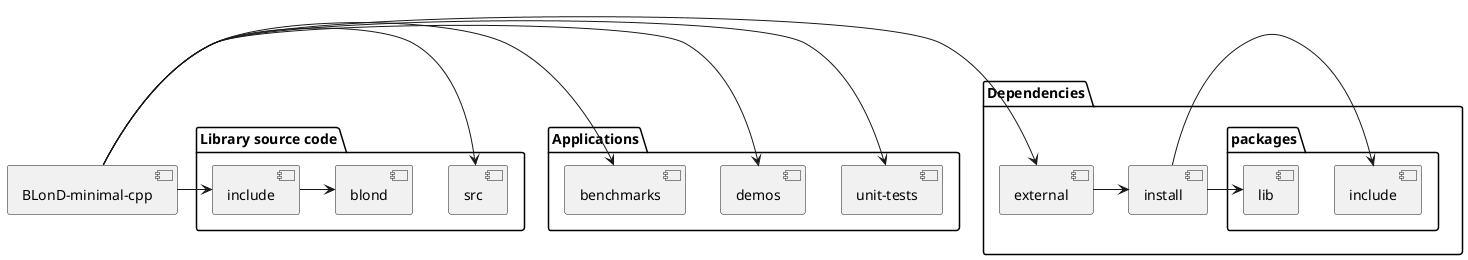 @startuml
skinparam monochrome true

[BLonD-minimal-cpp] as blond
package "Library source code" {
    [blond] as headers
    [blond] -> [src]
    [blond] -> [include]
    [include] -> [headers]
}
package "Applications" {
    [blond] -> [unit-tests]
    [blond] -> [demos]
    [blond] -> [benchmarks]
}
package "Dependencies" {
    [external] <- [blond]
    [external] -> [install]
    package "packages" {
        [include] as externalincludes
        [install] -> [externalincludes]
        [install] -> [lib]
    }
}
@enduml